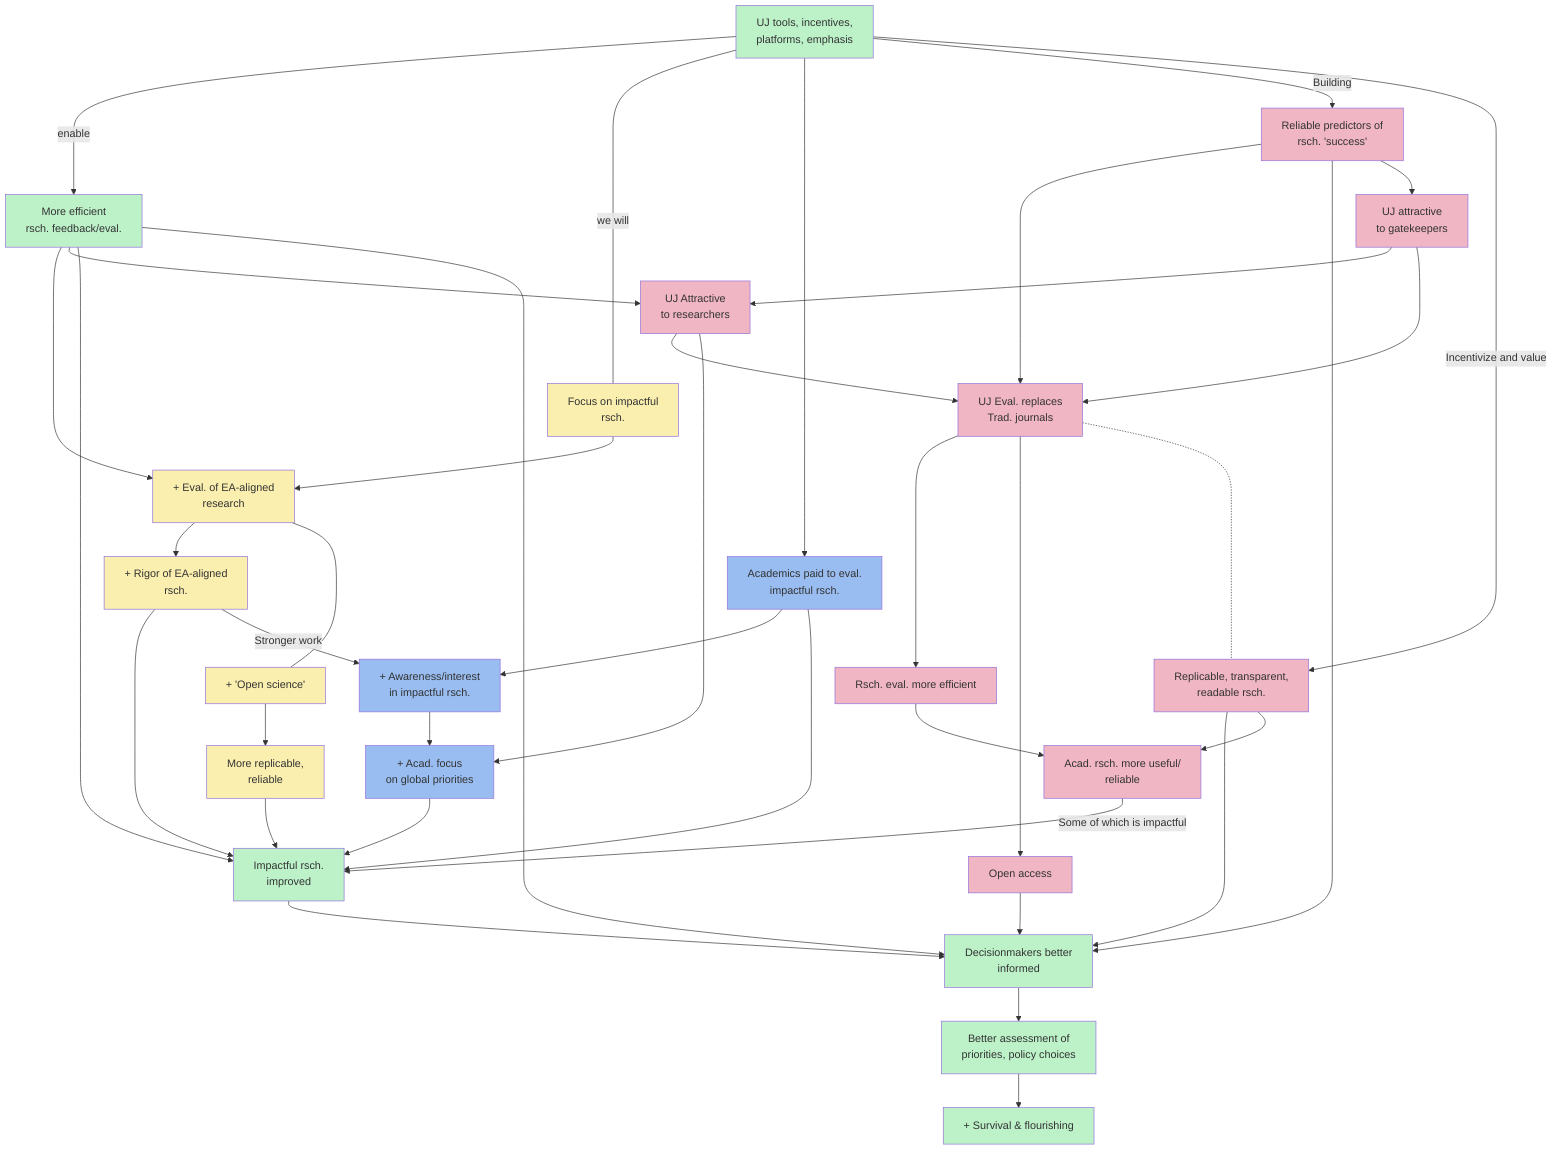 graph TD
classDef Direct fill:#faefaf
classDef Multi fill:#bdf2c9
classDef Integrate fill:#99bdf0
classDef Systemic fill:#f0b6c4

A0["UJ tools, incentives, <br/> platforms, emphasis"]:::Multi --enable-->  A["More efficient <br/> rsch. feedback/eval."]:::Multi 
A0 --"we will"--- FocusEA["Focus on impactful <br/> rsch."]:::Direct --> EAR
A --> EAR["+ evaluation of <br/> EA-aligned rsch."]:::Direct 
EAR --> EARig["+ Rigor of EA-aligned <br/> rsch."]:::Direct 
EARig --> A1["Impactful research <br/> improved"]:::Multi 

EAR["+ Eval. of EA-aligned <br/> research"]:::Direct --- OF["+ 'Open science'"]:::Direct --> EARO["More replicable, <br/> reliable"]:::Direct --> A1
A0 --> PayAcad["Academics paid to eval. <br/> impactful rsch."]:::Integrate --> AcadAware["+ Awareness/interest <br/> in impactful rsch."]:::Integrate --> D1["+ Acad. focus <br/> on global priorities"]:::Integrate 
PayAcad:::Integrate  --> A1["Impactful rsch. <br/> improved"]:::Multi 
EARig --"Stronger work"--> AcadAware

A  --> D["UJ Attractive <br/> to researchers"]
A --> A1:::Multi 
A --> A2["Decisionmakers better <br/> informed"]
A0 --"Building"--> B["Reliable predictors of <br/> rsch. 'success'"]:::Systemic --> B2["UJ-style Eval. replaces <br/> Trad. journals"]:::Systemic 
B["Reliable predictors of <br/> rsch. 'success'"] --> A2

D["UJ Attractive <br/> to researchers"]:::Systemic --> B2
B1["UJ attractive <br/> to gatekeepers"]:::Systemic --> D["UJ Attractive <br/> to researchers"]
D --> D1 --> A1:::Multi 
B["Reliable predictors of <br/> rsch. 'success'"] --> B1["UJ attractive <br/> to gatekeepers"] --> B2 
B2["UJ Eval. replaces <br/> Trad. journals"] --> B3["Rsch. eval. more efficient"]:::Systemic 
B3 --> RSXreliable["Acad. rsch. more useful/ <br/> reliable"]:::Systemic

RSXreliable --"Some of which is impactful"--> A1 
B2 --> B4["Open access"]:::Systemic 
B4 --> A2["Decisionmakers better <br/> informed"]
A1:::Multi  --> A2:::Direct
A0 --"Incentivize and value"--> B6["Readable formats"]:::Systemic --> A2:::Multi --> E1["Better assessment of <br/> priorities, policy choices"]:::Multi --> O["+ Survival & flourishing"]:::Multi 
B6["Replicable, transparent, <br/> readable rsch."]:::Systemic --> RSXreliable
B2-...-B6